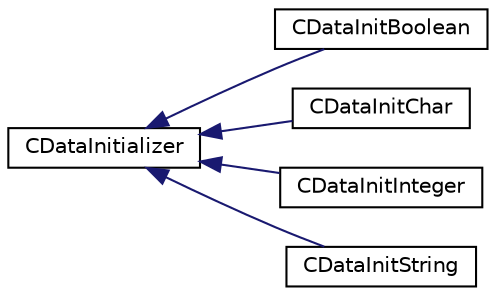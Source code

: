 digraph "Graphical Class Hierarchy"
{
  edge [fontname="Helvetica",fontsize="10",labelfontname="Helvetica",labelfontsize="10"];
  node [fontname="Helvetica",fontsize="10",shape=record];
  rankdir="LR";
  Node0 [label="CDataInitializer",height=0.2,width=0.4,color="black", fillcolor="white", style="filled",URL="$classCDataInitializer.html",tooltip="SnuPL data initializer. "];
  Node0 -> Node1 [dir="back",color="midnightblue",fontsize="10",style="solid",fontname="Helvetica"];
  Node1 [label="CDataInitBoolean",height=0.2,width=0.4,color="black", fillcolor="white", style="filled",URL="$classCDataInitBoolean.html",tooltip="boolean data initializer "];
  Node0 -> Node2 [dir="back",color="midnightblue",fontsize="10",style="solid",fontname="Helvetica"];
  Node2 [label="CDataInitChar",height=0.2,width=0.4,color="black", fillcolor="white", style="filled",URL="$classCDataInitChar.html",tooltip="character data initializer "];
  Node0 -> Node3 [dir="back",color="midnightblue",fontsize="10",style="solid",fontname="Helvetica"];
  Node3 [label="CDataInitInteger",height=0.2,width=0.4,color="black", fillcolor="white", style="filled",URL="$classCDataInitInteger.html",tooltip="integer data initializer "];
  Node0 -> Node4 [dir="back",color="midnightblue",fontsize="10",style="solid",fontname="Helvetica"];
  Node4 [label="CDataInitString",height=0.2,width=0.4,color="black", fillcolor="white", style="filled",URL="$classCDataInitString.html",tooltip="string data initializer "];
}
